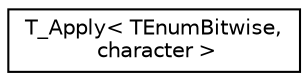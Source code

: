 digraph "Graphical Class Hierarchy"
{
  edge [fontname="Helvetica",fontsize="10",labelfontname="Helvetica",labelfontsize="10"];
  node [fontname="Helvetica",fontsize="10",shape=record];
  rankdir="LR";
  Node0 [label="T_Apply\< TEnumBitwise,\l character \>",height=0.2,width=0.4,color="black", fillcolor="white", style="filled",URL="$structaworx_1_1lib_1_1strings_1_1applyto_1_1T__Apply_3_01TEnumBitwise_00_01character_01_4.html"];
}
